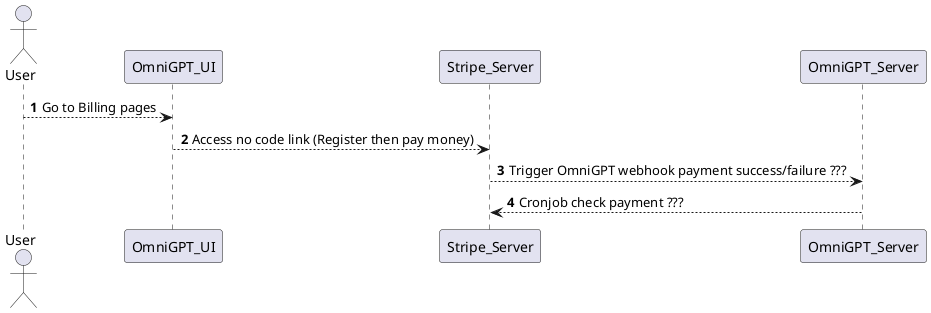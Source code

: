 @startuml
actor User

autonumber
User --> OmniGPT_UI: Go to Billing pages
OmniGPT_UI --> Stripe_Server: Access no code link (Register then pay money)
OmniGPT_Server <-- Stripe_Server: Trigger OmniGPT webhook payment success/failure ???
OmniGPT_Server --> Stripe_Server: Cronjob check payment ???
@enduml